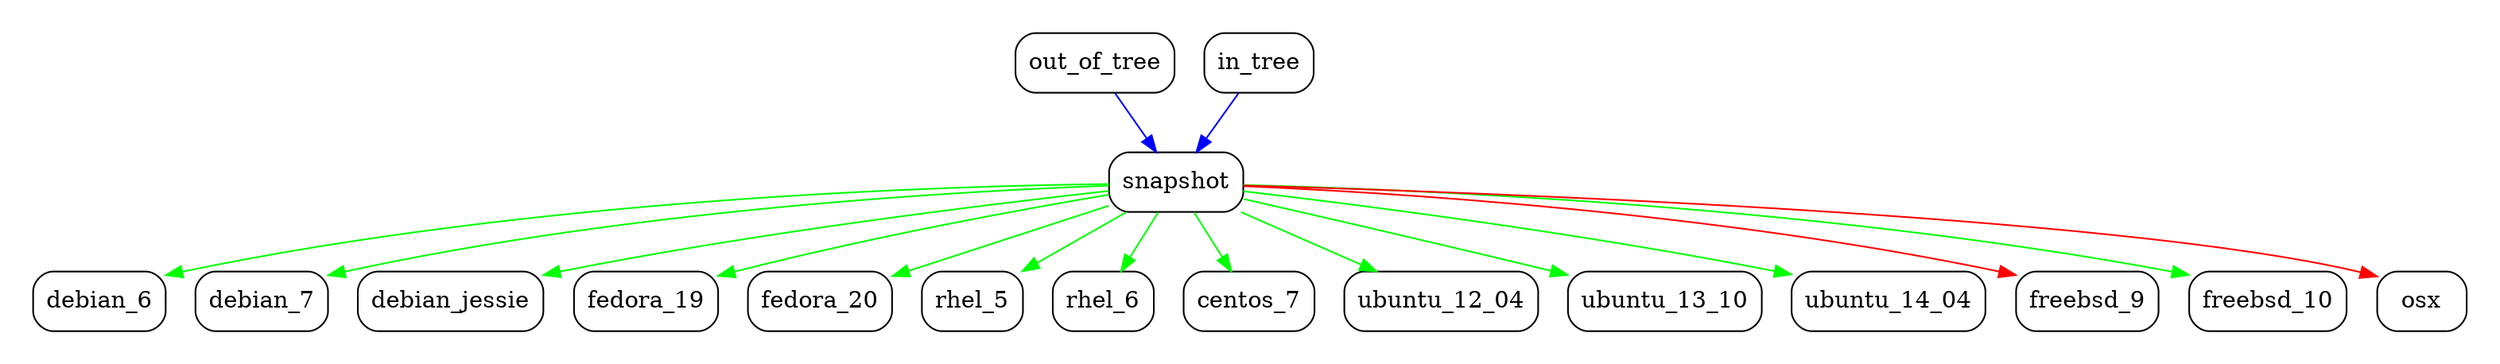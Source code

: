 digraph {
node [shape=box, style=rounded];
subgraph clusterMain {
"in_tree" [href="https://ci.trafficserver.apache.org/job/in_tree-master/"];
"out_of_tree" [href="https://ci.trafficserver.apache.org/job/out_of_tree-master/"];
"snapshot" [href="https://ci.trafficserver.apache.org/job/snapshot-master/"];
"debian_6" [href="https://ci.trafficserver.apache.org/job/debian_6-master/"];
"debian_7" [href="https://ci.trafficserver.apache.org/job/debian_7-master/"];
"debian_jessie" [href="https://ci.trafficserver.apache.org/job/debian_jessie-master/"];
"fedora_19" [href="https://ci.trafficserver.apache.org/job/fedora_19-master/"];
"fedora_20" [href="https://ci.trafficserver.apache.org/job/fedora_20-master/"];
"rhel_5" [href="https://ci.trafficserver.apache.org/job/rhel_5-master/"];
"rhel_6" [href="https://ci.trafficserver.apache.org/job/rhel_6-master/"];
"centos_7" [href="https://ci.trafficserver.apache.org/job/centos_7-master/"];
"ubuntu_12_04" [href="https://ci.trafficserver.apache.org/job/ubuntu_12_04-master/"];
"ubuntu_13_10" [href="https://ci.trafficserver.apache.org/job/ubuntu_13_10-master/"];
"ubuntu_14_04" [href="https://ci.trafficserver.apache.org/job/ubuntu_14_04-master/"];
"freebsd_9" [href="https://ci.trafficserver.apache.org/job/freebsd_9-master/"];
"freebsd_10" [href="https://ci.trafficserver.apache.org/job/freebsd_10-master/"];
"osx" [href="https://ci.trafficserver.apache.org/job/osx-master/"];
color=invis;}
"in_tree" -> "snapshot" [ color=blue  ] ;
"out_of_tree" -> "snapshot" [ color=blue  ] ;
"snapshot" -> "debian_6" [ color=green  ] ;
"snapshot" -> "debian_7" [ color=green  ] ;
"snapshot" -> "debian_jessie" [ color=green  ] ;
"snapshot" -> "fedora_19" [ color=green  ] ;
"snapshot" -> "fedora_20" [ color=green  ] ;
"snapshot" -> "rhel_5" [ color=green  ] ;
"snapshot" -> "rhel_6" [ color=green  ] ;
"snapshot" -> "centos_7" [ color=green  ] ;
"snapshot" -> "ubuntu_12_04" [ color=green  ] ;
"snapshot" -> "ubuntu_13_10" [ color=green  ] ;
"snapshot" -> "ubuntu_14_04" [ color=green  ] ;
"snapshot" -> "freebsd_9" [ color=red  ] ;
"snapshot" -> "freebsd_10" [ color=green  ] ;
"snapshot" -> "osx" [ color=red  ] ;
}

